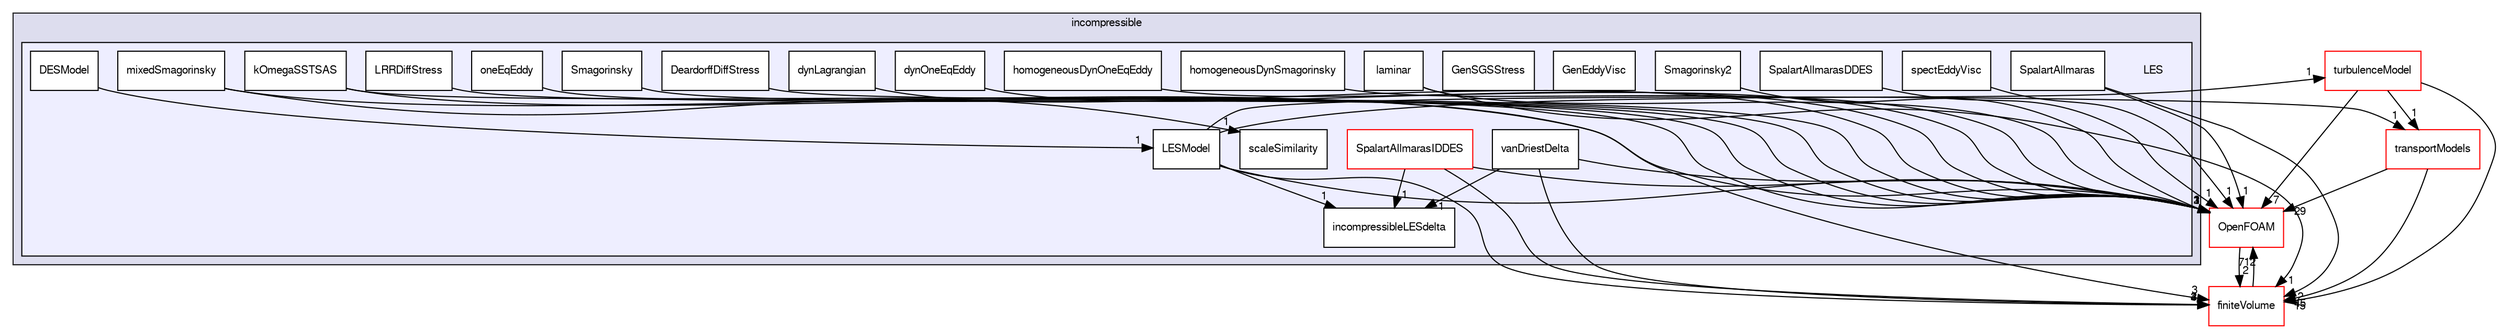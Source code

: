 digraph "src/turbulenceModels/incompressible/LES" {
  bgcolor=transparent;
  compound=true
  node [ fontsize="10", fontname="FreeSans"];
  edge [ labelfontsize="10", labelfontname="FreeSans"];
  subgraph clusterdir_63261e2c788bb84a78ae1c22f1567438 {
    graph [ bgcolor="#ddddee", pencolor="black", label="incompressible" fontname="FreeSans", fontsize="10", URL="dir_63261e2c788bb84a78ae1c22f1567438.html"]
  subgraph clusterdir_0ff4b9382053ae4e5512550be7c1416f {
    graph [ bgcolor="#eeeeff", pencolor="black", label="" URL="dir_0ff4b9382053ae4e5512550be7c1416f.html"];
    dir_0ff4b9382053ae4e5512550be7c1416f [shape=plaintext label="LES"];
    dir_0c2848249559ce31b62cf2cb642ea146 [shape=box label="DeardorffDiffStress" color="black" fillcolor="white" style="filled" URL="dir_0c2848249559ce31b62cf2cb642ea146.html"];
    dir_96653b26d28240cf8938b238c9f0db0e [shape=box label="DESModel" color="black" fillcolor="white" style="filled" URL="dir_96653b26d28240cf8938b238c9f0db0e.html"];
    dir_512b43677741e527dda947806b1cc950 [shape=box label="dynLagrangian" color="black" fillcolor="white" style="filled" URL="dir_512b43677741e527dda947806b1cc950.html"];
    dir_554e89e1333abdac803b6d6c9092419f [shape=box label="dynOneEqEddy" color="black" fillcolor="white" style="filled" URL="dir_554e89e1333abdac803b6d6c9092419f.html"];
    dir_4c844bf2da80cb7fa426b5a9400190f2 [shape=box label="GenEddyVisc" color="black" fillcolor="white" style="filled" URL="dir_4c844bf2da80cb7fa426b5a9400190f2.html"];
    dir_35d8efbe0b6023de0d5f95e32984eb9f [shape=box label="GenSGSStress" color="black" fillcolor="white" style="filled" URL="dir_35d8efbe0b6023de0d5f95e32984eb9f.html"];
    dir_aa0aedca9931b91ea5d55778359ac85d [shape=box label="homogeneousDynOneEqEddy" color="black" fillcolor="white" style="filled" URL="dir_aa0aedca9931b91ea5d55778359ac85d.html"];
    dir_4c06a901bb3f61d8b416721c367806f6 [shape=box label="homogeneousDynSmagorinsky" color="black" fillcolor="white" style="filled" URL="dir_4c06a901bb3f61d8b416721c367806f6.html"];
    dir_da05bf74d59838963c24c1c9b13293c9 [shape=box label="incompressibleLESdelta" color="black" fillcolor="white" style="filled" URL="dir_da05bf74d59838963c24c1c9b13293c9.html"];
    dir_7e454ee14d90a3833e965b565607bdce [shape=box label="kOmegaSSTSAS" color="black" fillcolor="white" style="filled" URL="dir_7e454ee14d90a3833e965b565607bdce.html"];
    dir_ae1031a57585800437c212ca5b62d69a [shape=box label="laminar" color="black" fillcolor="white" style="filled" URL="dir_ae1031a57585800437c212ca5b62d69a.html"];
    dir_fbba176133c9d08022274fa4e03b396c [shape=box label="LESModel" color="black" fillcolor="white" style="filled" URL="dir_fbba176133c9d08022274fa4e03b396c.html"];
    dir_59949ef6f91e5c161ac3b1f0007523e9 [shape=box label="LRRDiffStress" color="black" fillcolor="white" style="filled" URL="dir_59949ef6f91e5c161ac3b1f0007523e9.html"];
    dir_7940c43eaf4a8aa371c0b7ff6af36423 [shape=box label="mixedSmagorinsky" color="black" fillcolor="white" style="filled" URL="dir_7940c43eaf4a8aa371c0b7ff6af36423.html"];
    dir_8241e8620be25c9c82604556a4f64d5a [shape=box label="oneEqEddy" color="black" fillcolor="white" style="filled" URL="dir_8241e8620be25c9c82604556a4f64d5a.html"];
    dir_8638fc04845945ade7e4053d2f0f4008 [shape=box label="scaleSimilarity" color="black" fillcolor="white" style="filled" URL="dir_8638fc04845945ade7e4053d2f0f4008.html"];
    dir_dd3aa8e3dca420094e333adacc6e9c2f [shape=box label="Smagorinsky" color="black" fillcolor="white" style="filled" URL="dir_dd3aa8e3dca420094e333adacc6e9c2f.html"];
    dir_bd23b8ca293c24f23fe2f059b02df234 [shape=box label="Smagorinsky2" color="black" fillcolor="white" style="filled" URL="dir_bd23b8ca293c24f23fe2f059b02df234.html"];
    dir_4e3e776e73bd24e7ab5958bb2d76999d [shape=box label="SpalartAllmaras" color="black" fillcolor="white" style="filled" URL="dir_4e3e776e73bd24e7ab5958bb2d76999d.html"];
    dir_83eea81d81017ccafbc6b95fe3e9000d [shape=box label="SpalartAllmarasDDES" color="black" fillcolor="white" style="filled" URL="dir_83eea81d81017ccafbc6b95fe3e9000d.html"];
    dir_0406f81c6066313507a7da76a6a01d07 [shape=box label="SpalartAllmarasIDDES" color="red" fillcolor="white" style="filled" URL="dir_0406f81c6066313507a7da76a6a01d07.html"];
    dir_460b18aab56dc7c4cb0fc63615ceb4e4 [shape=box label="spectEddyVisc" color="black" fillcolor="white" style="filled" URL="dir_460b18aab56dc7c4cb0fc63615ceb4e4.html"];
    dir_ea937399c602cbb22876d96182b8099d [shape=box label="vanDriestDelta" color="black" fillcolor="white" style="filled" URL="dir_ea937399c602cbb22876d96182b8099d.html"];
  }
  }
  dir_9bd15774b555cf7259a6fa18f99fe99b [shape=box label="finiteVolume" color="red" URL="dir_9bd15774b555cf7259a6fa18f99fe99b.html"];
  dir_e925f7b23c72cb9afcc935be7ce496fe [shape=box label="turbulenceModel" color="red" URL="dir_e925f7b23c72cb9afcc935be7ce496fe.html"];
  dir_c5473ff19b20e6ec4dfe5c310b3778a8 [shape=box label="OpenFOAM" color="red" URL="dir_c5473ff19b20e6ec4dfe5c310b3778a8.html"];
  dir_9415e59289a6feeb24164dafa70a594f [shape=box label="transportModels" color="red" URL="dir_9415e59289a6feeb24164dafa70a594f.html"];
  dir_9bd15774b555cf7259a6fa18f99fe99b->dir_c5473ff19b20e6ec4dfe5c310b3778a8 [headlabel="712", labeldistance=1.5 headhref="dir_000749_001732.html"];
  dir_59949ef6f91e5c161ac3b1f0007523e9->dir_c5473ff19b20e6ec4dfe5c310b3778a8 [headlabel="1", labeldistance=1.5 headhref="dir_002971_001732.html"];
  dir_0c2848249559ce31b62cf2cb642ea146->dir_c5473ff19b20e6ec4dfe5c310b3778a8 [headlabel="1", labeldistance=1.5 headhref="dir_002831_001732.html"];
  dir_460b18aab56dc7c4cb0fc63615ceb4e4->dir_c5473ff19b20e6ec4dfe5c310b3778a8 [headlabel="1", labeldistance=1.5 headhref="dir_002978_001732.html"];
  dir_fbba176133c9d08022274fa4e03b396c->dir_9bd15774b555cf7259a6fa18f99fe99b [headlabel="4", labeldistance=1.5 headhref="dir_002841_000749.html"];
  dir_fbba176133c9d08022274fa4e03b396c->dir_da05bf74d59838963c24c1c9b13293c9 [headlabel="1", labeldistance=1.5 headhref="dir_002841_002969.html"];
  dir_fbba176133c9d08022274fa4e03b396c->dir_e925f7b23c72cb9afcc935be7ce496fe [headlabel="1", labeldistance=1.5 headhref="dir_002841_000605.html"];
  dir_fbba176133c9d08022274fa4e03b396c->dir_c5473ff19b20e6ec4dfe5c310b3778a8 [headlabel="3", labeldistance=1.5 headhref="dir_002841_001732.html"];
  dir_fbba176133c9d08022274fa4e03b396c->dir_9415e59289a6feeb24164dafa70a594f [headlabel="1", labeldistance=1.5 headhref="dir_002841_000763.html"];
  dir_0406f81c6066313507a7da76a6a01d07->dir_9bd15774b555cf7259a6fa18f99fe99b [headlabel="2", labeldistance=1.5 headhref="dir_002976_000749.html"];
  dir_0406f81c6066313507a7da76a6a01d07->dir_da05bf74d59838963c24c1c9b13293c9 [headlabel="1", labeldistance=1.5 headhref="dir_002976_002969.html"];
  dir_0406f81c6066313507a7da76a6a01d07->dir_c5473ff19b20e6ec4dfe5c310b3778a8 [headlabel="2", labeldistance=1.5 headhref="dir_002976_001732.html"];
  dir_e925f7b23c72cb9afcc935be7ce496fe->dir_9bd15774b555cf7259a6fa18f99fe99b [headlabel="15", labeldistance=1.5 headhref="dir_000605_000749.html"];
  dir_e925f7b23c72cb9afcc935be7ce496fe->dir_c5473ff19b20e6ec4dfe5c310b3778a8 [headlabel="7", labeldistance=1.5 headhref="dir_000605_001732.html"];
  dir_e925f7b23c72cb9afcc935be7ce496fe->dir_9415e59289a6feeb24164dafa70a594f [headlabel="1", labeldistance=1.5 headhref="dir_000605_000763.html"];
  dir_512b43677741e527dda947806b1cc950->dir_c5473ff19b20e6ec4dfe5c310b3778a8 [headlabel="1", labeldistance=1.5 headhref="dir_002966_001732.html"];
  dir_4e3e776e73bd24e7ab5958bb2d76999d->dir_9bd15774b555cf7259a6fa18f99fe99b [headlabel="2", labeldistance=1.5 headhref="dir_002852_000749.html"];
  dir_4e3e776e73bd24e7ab5958bb2d76999d->dir_c5473ff19b20e6ec4dfe5c310b3778a8 [headlabel="1", labeldistance=1.5 headhref="dir_002852_001732.html"];
  dir_aa0aedca9931b91ea5d55778359ac85d->dir_c5473ff19b20e6ec4dfe5c310b3778a8 [headlabel="1", labeldistance=1.5 headhref="dir_002839_001732.html"];
  dir_bd23b8ca293c24f23fe2f059b02df234->dir_c5473ff19b20e6ec4dfe5c310b3778a8 [headlabel="1", labeldistance=1.5 headhref="dir_002974_001732.html"];
  dir_dd3aa8e3dca420094e333adacc6e9c2f->dir_c5473ff19b20e6ec4dfe5c310b3778a8 [headlabel="1", labeldistance=1.5 headhref="dir_002848_001732.html"];
  dir_ae1031a57585800437c212ca5b62d69a->dir_9bd15774b555cf7259a6fa18f99fe99b [headlabel="1", labeldistance=1.5 headhref="dir_000602_000749.html"];
  dir_ae1031a57585800437c212ca5b62d69a->dir_c5473ff19b20e6ec4dfe5c310b3778a8 [headlabel="1", labeldistance=1.5 headhref="dir_000602_001732.html"];
  dir_554e89e1333abdac803b6d6c9092419f->dir_c5473ff19b20e6ec4dfe5c310b3778a8 [headlabel="1", labeldistance=1.5 headhref="dir_002967_001732.html"];
  dir_ea937399c602cbb22876d96182b8099d->dir_9bd15774b555cf7259a6fa18f99fe99b [headlabel="3", labeldistance=1.5 headhref="dir_002855_000749.html"];
  dir_ea937399c602cbb22876d96182b8099d->dir_da05bf74d59838963c24c1c9b13293c9 [headlabel="1", labeldistance=1.5 headhref="dir_002855_002969.html"];
  dir_ea937399c602cbb22876d96182b8099d->dir_c5473ff19b20e6ec4dfe5c310b3778a8 [headlabel="1", labeldistance=1.5 headhref="dir_002855_001732.html"];
  dir_8241e8620be25c9c82604556a4f64d5a->dir_c5473ff19b20e6ec4dfe5c310b3778a8 [headlabel="1", labeldistance=1.5 headhref="dir_002846_001732.html"];
  dir_7e454ee14d90a3833e965b565607bdce->dir_9bd15774b555cf7259a6fa18f99fe99b [headlabel="3", labeldistance=1.5 headhref="dir_002970_000749.html"];
  dir_7e454ee14d90a3833e965b565607bdce->dir_c5473ff19b20e6ec4dfe5c310b3778a8 [headlabel="1", labeldistance=1.5 headhref="dir_002970_001732.html"];
  dir_7940c43eaf4a8aa371c0b7ff6af36423->dir_8638fc04845945ade7e4053d2f0f4008 [headlabel="1", labeldistance=1.5 headhref="dir_002972_002973.html"];
  dir_7940c43eaf4a8aa371c0b7ff6af36423->dir_c5473ff19b20e6ec4dfe5c310b3778a8 [headlabel="1", labeldistance=1.5 headhref="dir_002972_001732.html"];
  dir_c5473ff19b20e6ec4dfe5c310b3778a8->dir_9bd15774b555cf7259a6fa18f99fe99b [headlabel="2", labeldistance=1.5 headhref="dir_001732_000749.html"];
  dir_96653b26d28240cf8938b238c9f0db0e->dir_fbba176133c9d08022274fa4e03b396c [headlabel="1", labeldistance=1.5 headhref="dir_002833_002841.html"];
  dir_9415e59289a6feeb24164dafa70a594f->dir_9bd15774b555cf7259a6fa18f99fe99b [headlabel="45", labeldistance=1.5 headhref="dir_000763_000749.html"];
  dir_9415e59289a6feeb24164dafa70a594f->dir_c5473ff19b20e6ec4dfe5c310b3778a8 [headlabel="29", labeldistance=1.5 headhref="dir_000763_001732.html"];
  dir_83eea81d81017ccafbc6b95fe3e9000d->dir_c5473ff19b20e6ec4dfe5c310b3778a8 [headlabel="1", labeldistance=1.5 headhref="dir_002975_001732.html"];
  dir_4c06a901bb3f61d8b416721c367806f6->dir_c5473ff19b20e6ec4dfe5c310b3778a8 [headlabel="1", labeldistance=1.5 headhref="dir_002968_001732.html"];
}
